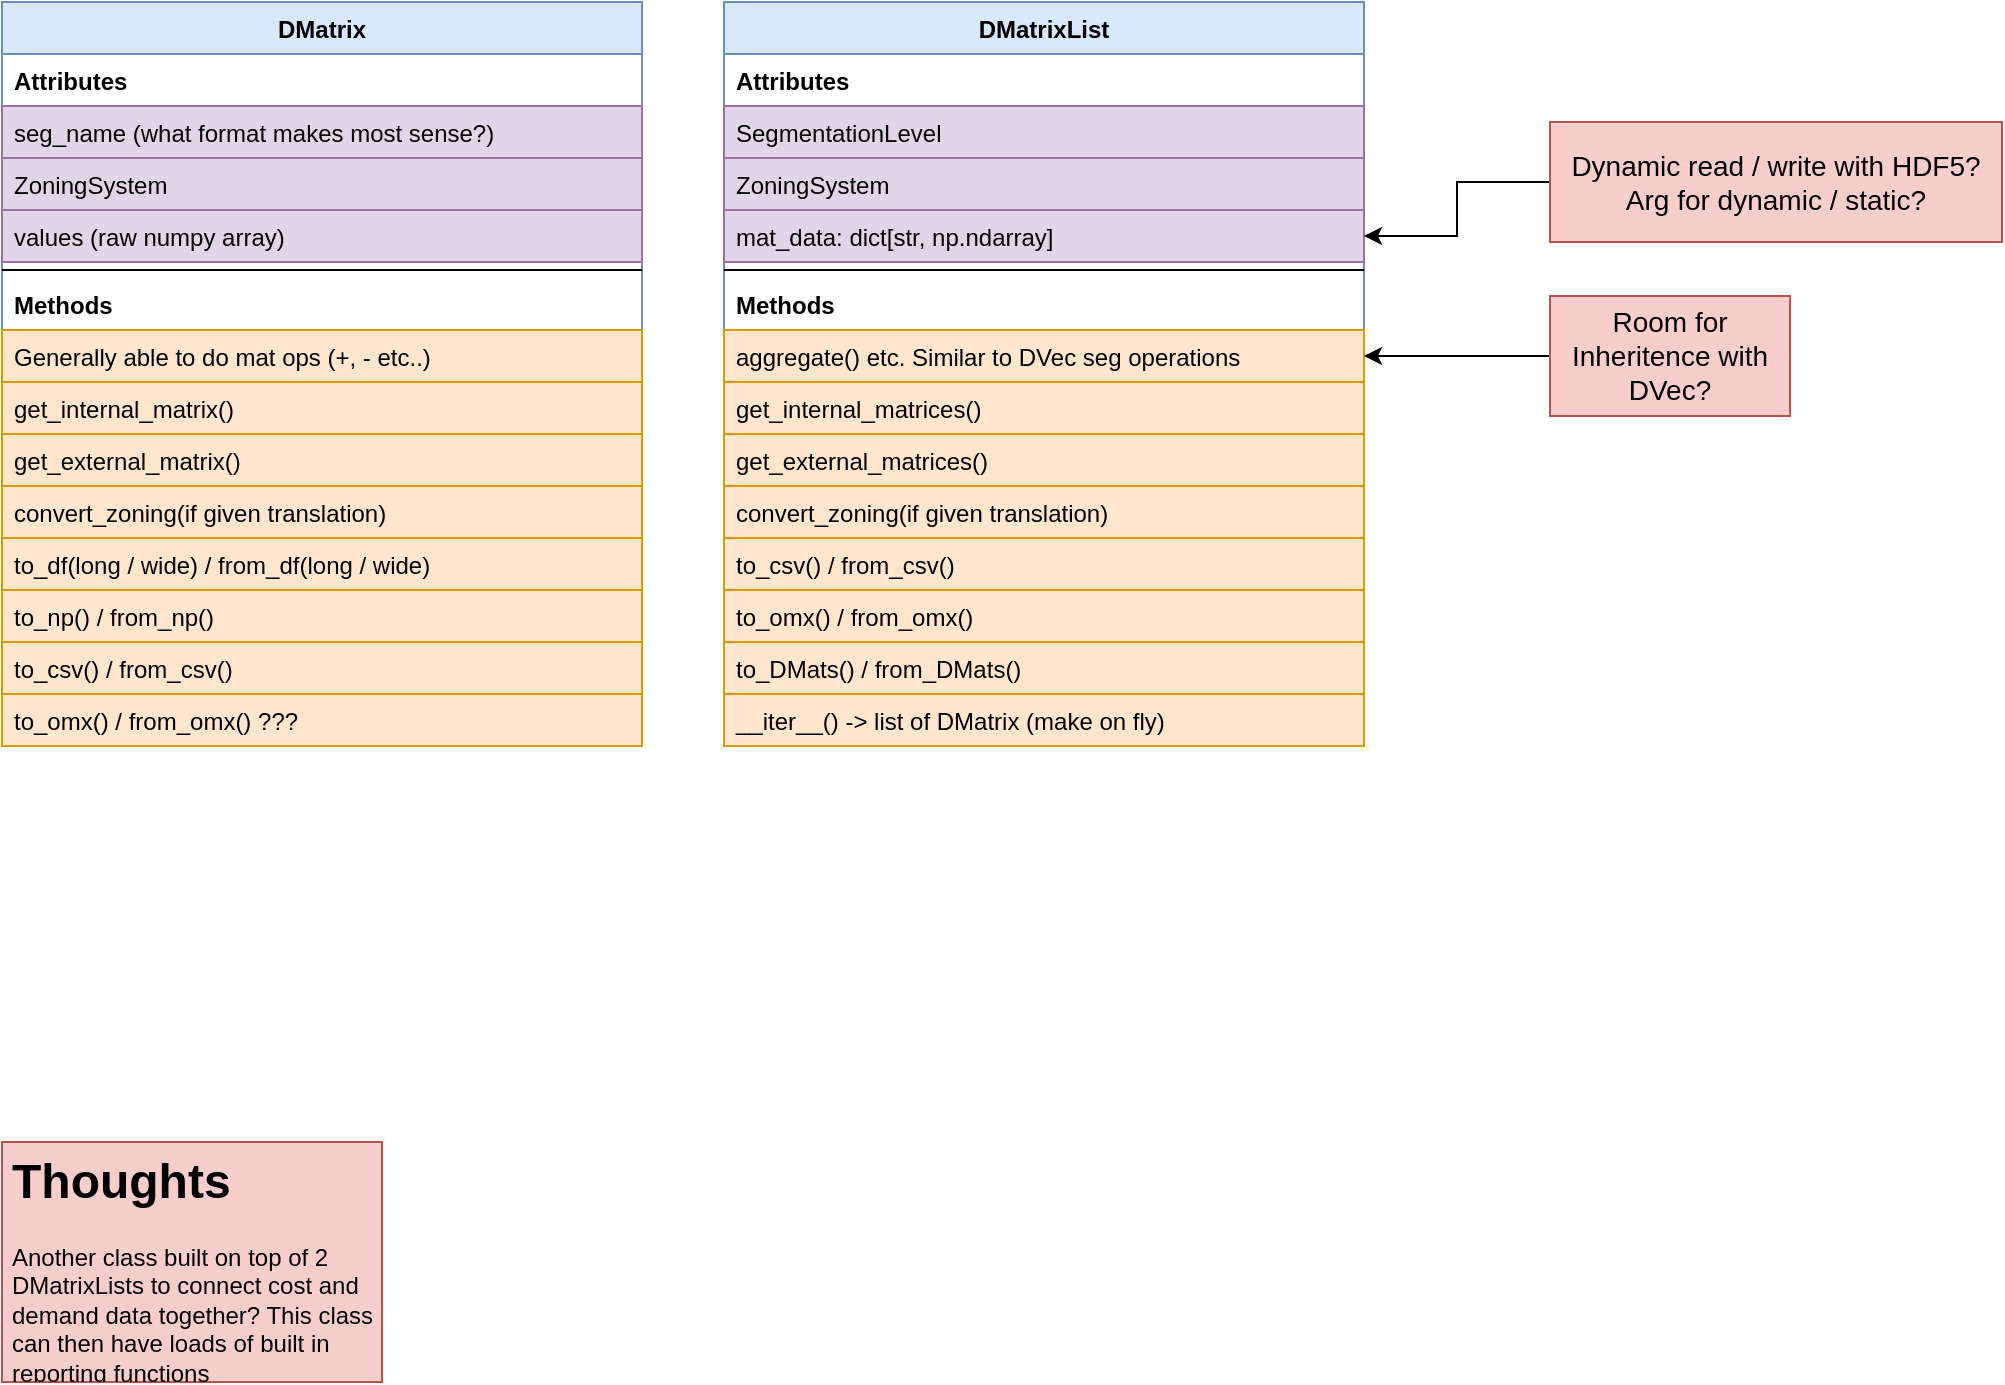 <mxfile version="14.9.6" type="device"><diagram id="T7n0bDyr-66J99-8vAhH" name="DMatrix"><mxGraphModel dx="595" dy="832" grid="1" gridSize="10" guides="1" tooltips="1" connect="1" arrows="1" fold="1" page="1" pageScale="1" pageWidth="827" pageHeight="1169" math="0" shadow="0"><root><mxCell id="0"/><mxCell id="1" parent="0"/><mxCell id="YQIPmff-xxftPicIjFS6-1" value="DMatrixList" style="swimlane;fontStyle=1;align=center;verticalAlign=top;childLayout=stackLayout;horizontal=1;startSize=26;horizontalStack=0;resizeParent=1;resizeParentMax=0;resizeLast=0;collapsible=1;marginBottom=0;fillColor=#dae8fc;strokeColor=#6c8ebf;" vertex="1" parent="1"><mxGeometry x="1241" y="40" width="320" height="372" as="geometry"/></mxCell><mxCell id="YQIPmff-xxftPicIjFS6-2" value="Attributes" style="text;strokeColor=none;fillColor=none;align=left;verticalAlign=top;spacingLeft=4;spacingRight=4;overflow=hidden;rotatable=0;points=[[0,0.5],[1,0.5]];portConstraint=eastwest;fontStyle=1" vertex="1" parent="YQIPmff-xxftPicIjFS6-1"><mxGeometry y="26" width="320" height="26" as="geometry"/></mxCell><mxCell id="YQIPmff-xxftPicIjFS6-3" value="SegmentationLevel" style="text;strokeColor=#9673a6;fillColor=#e1d5e7;align=left;verticalAlign=top;spacingLeft=4;spacingRight=4;overflow=hidden;rotatable=0;points=[[0,0.5],[1,0.5]];portConstraint=eastwest;" vertex="1" parent="YQIPmff-xxftPicIjFS6-1"><mxGeometry y="52" width="320" height="26" as="geometry"/></mxCell><mxCell id="YQIPmff-xxftPicIjFS6-4" value="ZoningSystem&#10;" style="text;strokeColor=#9673a6;fillColor=#e1d5e7;align=left;verticalAlign=top;spacingLeft=4;spacingRight=4;overflow=hidden;rotatable=0;points=[[0,0.5],[1,0.5]];portConstraint=eastwest;" vertex="1" parent="YQIPmff-xxftPicIjFS6-1"><mxGeometry y="78" width="320" height="26" as="geometry"/></mxCell><mxCell id="YQIPmff-xxftPicIjFS6-5" value="mat_data: dict[str, np.ndarray]" style="text;strokeColor=#9673a6;fillColor=#e1d5e7;align=left;verticalAlign=top;spacingLeft=4;spacingRight=4;overflow=hidden;rotatable=0;points=[[0,0.5],[1,0.5]];portConstraint=eastwest;" vertex="1" parent="YQIPmff-xxftPicIjFS6-1"><mxGeometry y="104" width="320" height="26" as="geometry"/></mxCell><mxCell id="YQIPmff-xxftPicIjFS6-6" value="" style="line;strokeWidth=1;fillColor=none;align=left;verticalAlign=middle;spacingTop=-1;spacingLeft=3;spacingRight=3;rotatable=0;labelPosition=right;points=[];portConstraint=eastwest;" vertex="1" parent="YQIPmff-xxftPicIjFS6-1"><mxGeometry y="130" width="320" height="8" as="geometry"/></mxCell><mxCell id="YQIPmff-xxftPicIjFS6-7" value="Methods" style="text;strokeColor=none;fillColor=none;align=left;verticalAlign=top;spacingLeft=4;spacingRight=4;overflow=hidden;rotatable=0;points=[[0,0.5],[1,0.5]];portConstraint=eastwest;fontStyle=1" vertex="1" parent="YQIPmff-xxftPicIjFS6-1"><mxGeometry y="138" width="320" height="26" as="geometry"/></mxCell><mxCell id="YQIPmff-xxftPicIjFS6-8" value="aggregate() etc. Similar to DVec seg operations" style="text;strokeColor=#d79b00;fillColor=#ffe6cc;align=left;verticalAlign=top;spacingLeft=4;spacingRight=4;overflow=hidden;rotatable=0;points=[[0,0.5],[1,0.5]];portConstraint=eastwest;" vertex="1" parent="YQIPmff-xxftPicIjFS6-1"><mxGeometry y="164" width="320" height="26" as="geometry"/></mxCell><mxCell id="YQIPmff-xxftPicIjFS6-9" value="get_internal_matrices()" style="text;strokeColor=#d79b00;fillColor=#ffe6cc;align=left;verticalAlign=top;spacingLeft=4;spacingRight=4;overflow=hidden;rotatable=0;points=[[0,0.5],[1,0.5]];portConstraint=eastwest;" vertex="1" parent="YQIPmff-xxftPicIjFS6-1"><mxGeometry y="190" width="320" height="26" as="geometry"/></mxCell><mxCell id="YQIPmff-xxftPicIjFS6-10" value="get_external_matrices()" style="text;strokeColor=#d79b00;fillColor=#ffe6cc;align=left;verticalAlign=top;spacingLeft=4;spacingRight=4;overflow=hidden;rotatable=0;points=[[0,0.5],[1,0.5]];portConstraint=eastwest;" vertex="1" parent="YQIPmff-xxftPicIjFS6-1"><mxGeometry y="216" width="320" height="26" as="geometry"/></mxCell><mxCell id="YQIPmff-xxftPicIjFS6-11" value="convert_zoning(if given translation)" style="text;strokeColor=#d79b00;fillColor=#ffe6cc;align=left;verticalAlign=top;spacingLeft=4;spacingRight=4;overflow=hidden;rotatable=0;points=[[0,0.5],[1,0.5]];portConstraint=eastwest;" vertex="1" parent="YQIPmff-xxftPicIjFS6-1"><mxGeometry y="242" width="320" height="26" as="geometry"/></mxCell><mxCell id="YQIPmff-xxftPicIjFS6-12" value="to_csv() / from_csv()" style="text;strokeColor=#d79b00;fillColor=#ffe6cc;align=left;verticalAlign=top;spacingLeft=4;spacingRight=4;overflow=hidden;rotatable=0;points=[[0,0.5],[1,0.5]];portConstraint=eastwest;" vertex="1" parent="YQIPmff-xxftPicIjFS6-1"><mxGeometry y="268" width="320" height="26" as="geometry"/></mxCell><mxCell id="YQIPmff-xxftPicIjFS6-34" value="to_omx() / from_omx()" style="text;strokeColor=#d79b00;fillColor=#ffe6cc;align=left;verticalAlign=top;spacingLeft=4;spacingRight=4;overflow=hidden;rotatable=0;points=[[0,0.5],[1,0.5]];portConstraint=eastwest;" vertex="1" parent="YQIPmff-xxftPicIjFS6-1"><mxGeometry y="294" width="320" height="26" as="geometry"/></mxCell><mxCell id="YQIPmff-xxftPicIjFS6-36" value="to_DMats() / from_DMats()" style="text;strokeColor=#d79b00;fillColor=#ffe6cc;align=left;verticalAlign=top;spacingLeft=4;spacingRight=4;overflow=hidden;rotatable=0;points=[[0,0.5],[1,0.5]];portConstraint=eastwest;" vertex="1" parent="YQIPmff-xxftPicIjFS6-1"><mxGeometry y="320" width="320" height="26" as="geometry"/></mxCell><mxCell id="YQIPmff-xxftPicIjFS6-13" value="__iter__() -&gt; list of DMatrix (make on fly)" style="text;strokeColor=#d79b00;fillColor=#ffe6cc;align=left;verticalAlign=top;spacingLeft=4;spacingRight=4;overflow=hidden;rotatable=0;points=[[0,0.5],[1,0.5]];portConstraint=eastwest;" vertex="1" parent="YQIPmff-xxftPicIjFS6-1"><mxGeometry y="346" width="320" height="26" as="geometry"/></mxCell><mxCell id="YQIPmff-xxftPicIjFS6-16" value="DMatrix" style="swimlane;fontStyle=1;align=center;verticalAlign=top;childLayout=stackLayout;horizontal=1;startSize=26;horizontalStack=0;resizeParent=1;resizeParentMax=0;resizeLast=0;collapsible=1;marginBottom=0;fillColor=#dae8fc;strokeColor=#6c8ebf;" vertex="1" parent="1"><mxGeometry x="880" y="40" width="320" height="372" as="geometry"/></mxCell><mxCell id="YQIPmff-xxftPicIjFS6-17" value="Attributes" style="text;strokeColor=none;fillColor=none;align=left;verticalAlign=top;spacingLeft=4;spacingRight=4;overflow=hidden;rotatable=0;points=[[0,0.5],[1,0.5]];portConstraint=eastwest;fontStyle=1" vertex="1" parent="YQIPmff-xxftPicIjFS6-16"><mxGeometry y="26" width="320" height="26" as="geometry"/></mxCell><mxCell id="YQIPmff-xxftPicIjFS6-18" value="seg_name (what format makes most sense?)" style="text;strokeColor=#9673a6;fillColor=#e1d5e7;align=left;verticalAlign=top;spacingLeft=4;spacingRight=4;overflow=hidden;rotatable=0;points=[[0,0.5],[1,0.5]];portConstraint=eastwest;" vertex="1" parent="YQIPmff-xxftPicIjFS6-16"><mxGeometry y="52" width="320" height="26" as="geometry"/></mxCell><mxCell id="YQIPmff-xxftPicIjFS6-19" value="ZoningSystem&#10;" style="text;strokeColor=#9673a6;fillColor=#e1d5e7;align=left;verticalAlign=top;spacingLeft=4;spacingRight=4;overflow=hidden;rotatable=0;points=[[0,0.5],[1,0.5]];portConstraint=eastwest;" vertex="1" parent="YQIPmff-xxftPicIjFS6-16"><mxGeometry y="78" width="320" height="26" as="geometry"/></mxCell><mxCell id="YQIPmff-xxftPicIjFS6-20" value="values (raw numpy array)" style="text;strokeColor=#9673a6;fillColor=#e1d5e7;align=left;verticalAlign=top;spacingLeft=4;spacingRight=4;overflow=hidden;rotatable=0;points=[[0,0.5],[1,0.5]];portConstraint=eastwest;" vertex="1" parent="YQIPmff-xxftPicIjFS6-16"><mxGeometry y="104" width="320" height="26" as="geometry"/></mxCell><mxCell id="YQIPmff-xxftPicIjFS6-21" value="" style="line;strokeWidth=1;fillColor=none;align=left;verticalAlign=middle;spacingTop=-1;spacingLeft=3;spacingRight=3;rotatable=0;labelPosition=right;points=[];portConstraint=eastwest;" vertex="1" parent="YQIPmff-xxftPicIjFS6-16"><mxGeometry y="130" width="320" height="8" as="geometry"/></mxCell><mxCell id="YQIPmff-xxftPicIjFS6-22" value="Methods" style="text;strokeColor=none;fillColor=none;align=left;verticalAlign=top;spacingLeft=4;spacingRight=4;overflow=hidden;rotatable=0;points=[[0,0.5],[1,0.5]];portConstraint=eastwest;fontStyle=1" vertex="1" parent="YQIPmff-xxftPicIjFS6-16"><mxGeometry y="138" width="320" height="26" as="geometry"/></mxCell><mxCell id="YQIPmff-xxftPicIjFS6-23" value="Generally able to do mat ops (+, - etc..)" style="text;strokeColor=#d79b00;fillColor=#ffe6cc;align=left;verticalAlign=top;spacingLeft=4;spacingRight=4;overflow=hidden;rotatable=0;points=[[0,0.5],[1,0.5]];portConstraint=eastwest;" vertex="1" parent="YQIPmff-xxftPicIjFS6-16"><mxGeometry y="164" width="320" height="26" as="geometry"/></mxCell><mxCell id="YQIPmff-xxftPicIjFS6-24" value="get_internal_matrix()" style="text;strokeColor=#d79b00;fillColor=#ffe6cc;align=left;verticalAlign=top;spacingLeft=4;spacingRight=4;overflow=hidden;rotatable=0;points=[[0,0.5],[1,0.5]];portConstraint=eastwest;" vertex="1" parent="YQIPmff-xxftPicIjFS6-16"><mxGeometry y="190" width="320" height="26" as="geometry"/></mxCell><mxCell id="YQIPmff-xxftPicIjFS6-25" value="get_external_matrix()" style="text;strokeColor=#d79b00;fillColor=#ffe6cc;align=left;verticalAlign=top;spacingLeft=4;spacingRight=4;overflow=hidden;rotatable=0;points=[[0,0.5],[1,0.5]];portConstraint=eastwest;" vertex="1" parent="YQIPmff-xxftPicIjFS6-16"><mxGeometry y="216" width="320" height="26" as="geometry"/></mxCell><mxCell id="YQIPmff-xxftPicIjFS6-26" value="convert_zoning(if given translation)" style="text;strokeColor=#d79b00;fillColor=#ffe6cc;align=left;verticalAlign=top;spacingLeft=4;spacingRight=4;overflow=hidden;rotatable=0;points=[[0,0.5],[1,0.5]];portConstraint=eastwest;" vertex="1" parent="YQIPmff-xxftPicIjFS6-16"><mxGeometry y="242" width="320" height="26" as="geometry"/></mxCell><mxCell id="YQIPmff-xxftPicIjFS6-27" value="to_df(long / wide) / from_df(long / wide)" style="text;strokeColor=#d79b00;fillColor=#ffe6cc;align=left;verticalAlign=top;spacingLeft=4;spacingRight=4;overflow=hidden;rotatable=0;points=[[0,0.5],[1,0.5]];portConstraint=eastwest;" vertex="1" parent="YQIPmff-xxftPicIjFS6-16"><mxGeometry y="268" width="320" height="26" as="geometry"/></mxCell><mxCell id="YQIPmff-xxftPicIjFS6-28" value="to_np() / from_np()" style="text;strokeColor=#d79b00;fillColor=#ffe6cc;align=left;verticalAlign=top;spacingLeft=4;spacingRight=4;overflow=hidden;rotatable=0;points=[[0,0.5],[1,0.5]];portConstraint=eastwest;" vertex="1" parent="YQIPmff-xxftPicIjFS6-16"><mxGeometry y="294" width="320" height="26" as="geometry"/></mxCell><mxCell id="YQIPmff-xxftPicIjFS6-29" value="to_csv() / from_csv()" style="text;strokeColor=#d79b00;fillColor=#ffe6cc;align=left;verticalAlign=top;spacingLeft=4;spacingRight=4;overflow=hidden;rotatable=0;points=[[0,0.5],[1,0.5]];portConstraint=eastwest;" vertex="1" parent="YQIPmff-xxftPicIjFS6-16"><mxGeometry y="320" width="320" height="26" as="geometry"/></mxCell><mxCell id="YQIPmff-xxftPicIjFS6-33" value="to_omx() / from_omx() ???" style="text;strokeColor=#d79b00;fillColor=#ffe6cc;align=left;verticalAlign=top;spacingLeft=4;spacingRight=4;overflow=hidden;rotatable=0;points=[[0,0.5],[1,0.5]];portConstraint=eastwest;" vertex="1" parent="YQIPmff-xxftPicIjFS6-16"><mxGeometry y="346" width="320" height="26" as="geometry"/></mxCell><mxCell id="YQIPmff-xxftPicIjFS6-32" style="edgeStyle=orthogonalEdgeStyle;rounded=0;orthogonalLoop=1;jettySize=auto;html=1;exitX=0;exitY=0.5;exitDx=0;exitDy=0;" edge="1" parent="1" source="YQIPmff-xxftPicIjFS6-31" target="YQIPmff-xxftPicIjFS6-8"><mxGeometry relative="1" as="geometry"/></mxCell><mxCell id="YQIPmff-xxftPicIjFS6-31" value="&lt;font style=&quot;font-size: 14px&quot;&gt;Room for Inheritence with DVec?&lt;/font&gt;" style="rounded=0;whiteSpace=wrap;html=1;fillColor=#f8cecc;strokeColor=#b85450;" vertex="1" parent="1"><mxGeometry x="1654" y="187" width="120" height="60" as="geometry"/></mxCell><mxCell id="YQIPmff-xxftPicIjFS6-35" value="&lt;h1&gt;Thoughts&lt;/h1&gt;&lt;p&gt;Another class built on top of 2 DMatrixLists to connect cost and demand data together? This class can then have loads of built in reporting functions&lt;br&gt;&lt;/p&gt;" style="text;html=1;strokeColor=#b85450;fillColor=#f8cecc;spacing=5;spacingTop=-20;whiteSpace=wrap;overflow=hidden;rounded=0;" vertex="1" parent="1"><mxGeometry x="880" y="610" width="190" height="120" as="geometry"/></mxCell><mxCell id="YQIPmff-xxftPicIjFS6-38" style="edgeStyle=orthogonalEdgeStyle;rounded=0;orthogonalLoop=1;jettySize=auto;html=1;exitX=0;exitY=0.5;exitDx=0;exitDy=0;entryX=1;entryY=0.5;entryDx=0;entryDy=0;" edge="1" parent="1" source="YQIPmff-xxftPicIjFS6-37" target="YQIPmff-xxftPicIjFS6-5"><mxGeometry relative="1" as="geometry"/></mxCell><mxCell id="YQIPmff-xxftPicIjFS6-37" value="&lt;font style=&quot;font-size: 14px&quot;&gt;Dynamic read / write with HDF5?&lt;br&gt;Arg for dynamic / static?&lt;br&gt;&lt;/font&gt;" style="rounded=0;whiteSpace=wrap;html=1;fillColor=#f8cecc;strokeColor=#b85450;" vertex="1" parent="1"><mxGeometry x="1654" y="100" width="226" height="60" as="geometry"/></mxCell></root></mxGraphModel></diagram></mxfile>
